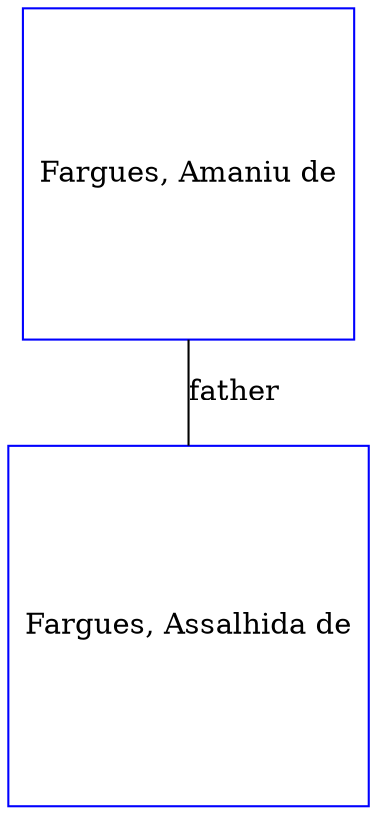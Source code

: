 digraph D {
    edge [dir=none];    node [shape=box];    "017347"   [label="Fargues, Amaniu de", shape=box, regular=1, color="blue"] ;
"017346"   [label="Fargues, Assalhida de", shape=box, regular=1, color="blue"] ;
017347->017346 [label="father",arrowsize=0.0]; 
}